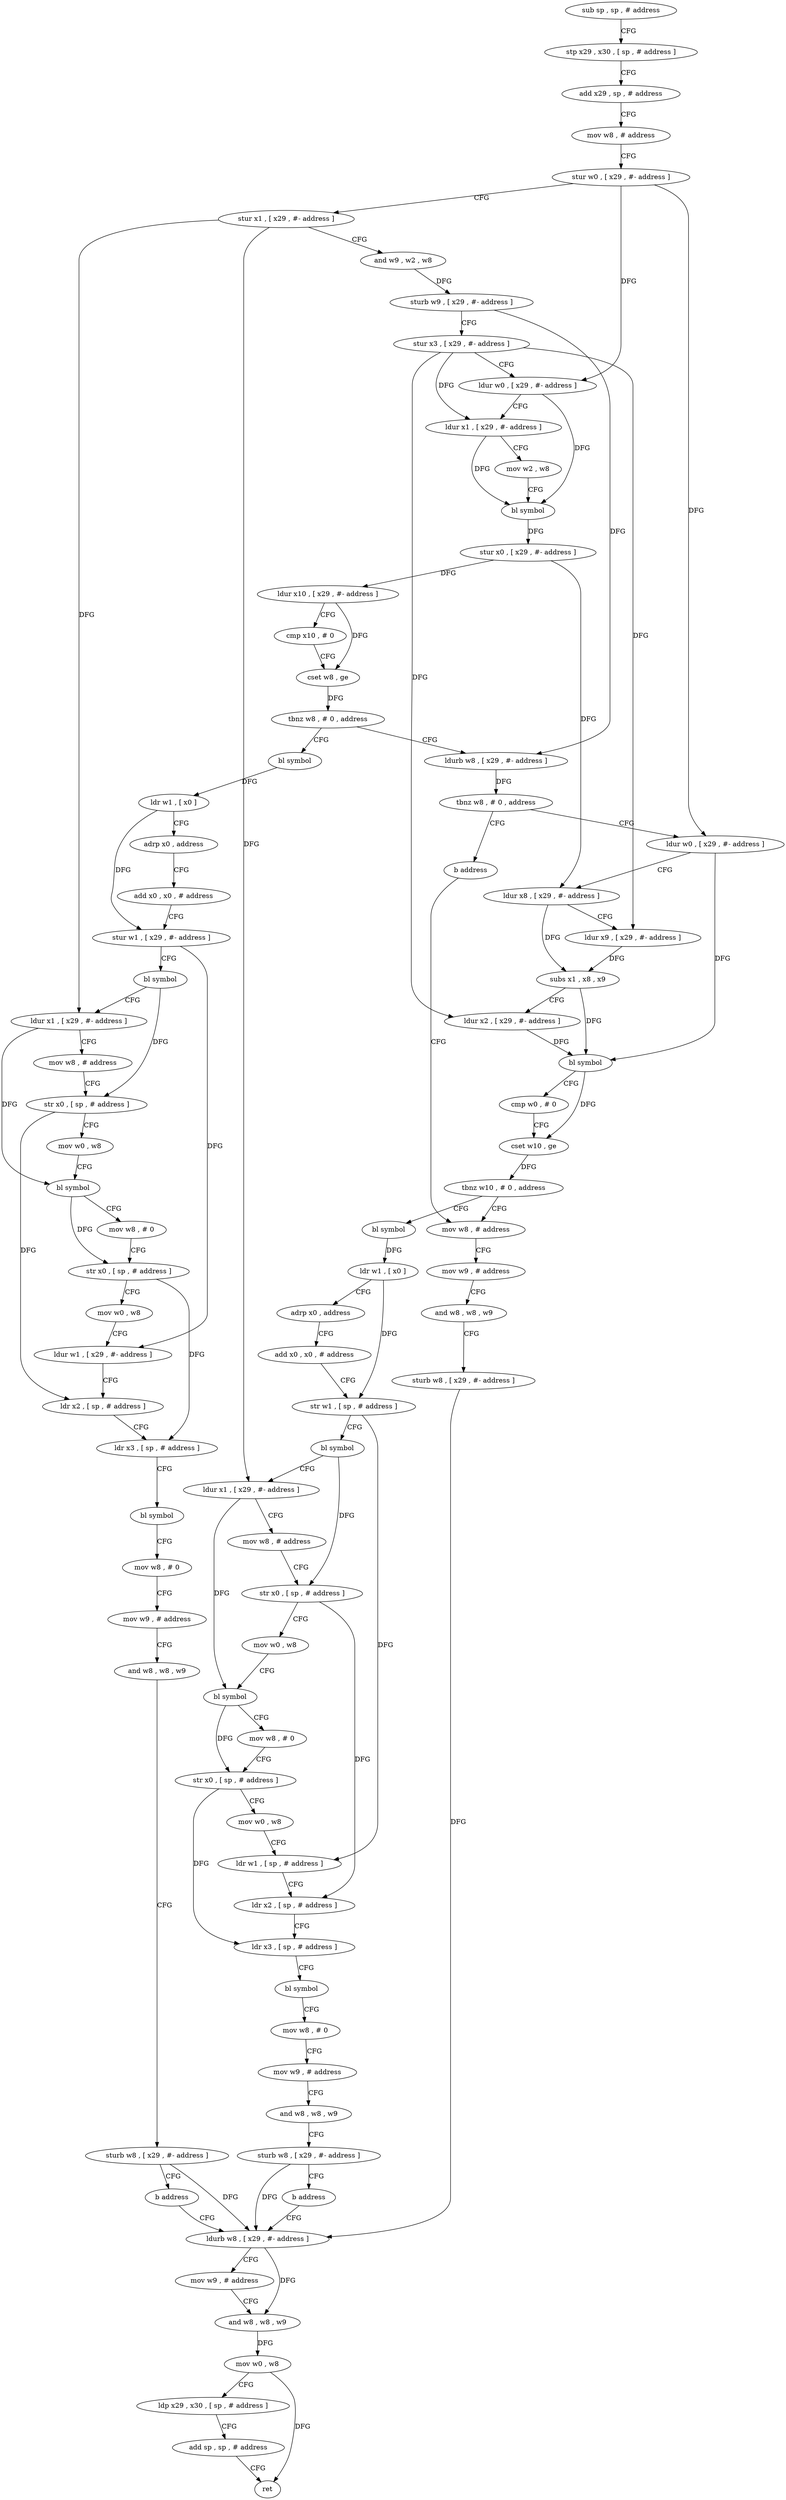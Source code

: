 digraph "func" {
"4242588" [label = "sub sp , sp , # address" ]
"4242592" [label = "stp x29 , x30 , [ sp , # address ]" ]
"4242596" [label = "add x29 , sp , # address" ]
"4242600" [label = "mov w8 , # address" ]
"4242604" [label = "stur w0 , [ x29 , #- address ]" ]
"4242608" [label = "stur x1 , [ x29 , #- address ]" ]
"4242612" [label = "and w9 , w2 , w8" ]
"4242616" [label = "sturb w9 , [ x29 , #- address ]" ]
"4242620" [label = "stur x3 , [ x29 , #- address ]" ]
"4242624" [label = "ldur w0 , [ x29 , #- address ]" ]
"4242628" [label = "ldur x1 , [ x29 , #- address ]" ]
"4242632" [label = "mov w2 , w8" ]
"4242636" [label = "bl symbol" ]
"4242640" [label = "stur x0 , [ x29 , #- address ]" ]
"4242644" [label = "ldur x10 , [ x29 , #- address ]" ]
"4242648" [label = "cmp x10 , # 0" ]
"4242652" [label = "cset w8 , ge" ]
"4242656" [label = "tbnz w8 , # 0 , address" ]
"4242752" [label = "ldurb w8 , [ x29 , #- address ]" ]
"4242660" [label = "bl symbol" ]
"4242756" [label = "tbnz w8 , # 0 , address" ]
"4242764" [label = "ldur w0 , [ x29 , #- address ]" ]
"4242760" [label = "b address" ]
"4242664" [label = "ldr w1 , [ x0 ]" ]
"4242668" [label = "adrp x0 , address" ]
"4242672" [label = "add x0 , x0 , # address" ]
"4242676" [label = "stur w1 , [ x29 , #- address ]" ]
"4242680" [label = "bl symbol" ]
"4242684" [label = "ldur x1 , [ x29 , #- address ]" ]
"4242688" [label = "mov w8 , # address" ]
"4242692" [label = "str x0 , [ sp , # address ]" ]
"4242696" [label = "mov w0 , w8" ]
"4242700" [label = "bl symbol" ]
"4242704" [label = "mov w8 , # 0" ]
"4242708" [label = "str x0 , [ sp , # address ]" ]
"4242712" [label = "mov w0 , w8" ]
"4242716" [label = "ldur w1 , [ x29 , #- address ]" ]
"4242720" [label = "ldr x2 , [ sp , # address ]" ]
"4242724" [label = "ldr x3 , [ sp , # address ]" ]
"4242728" [label = "bl symbol" ]
"4242732" [label = "mov w8 , # 0" ]
"4242736" [label = "mov w9 , # address" ]
"4242740" [label = "and w8 , w8 , w9" ]
"4242744" [label = "sturb w8 , [ x29 , #- address ]" ]
"4242748" [label = "b address" ]
"4242908" [label = "ldurb w8 , [ x29 , #- address ]" ]
"4242768" [label = "ldur x8 , [ x29 , #- address ]" ]
"4242772" [label = "ldur x9 , [ x29 , #- address ]" ]
"4242776" [label = "subs x1 , x8 , x9" ]
"4242780" [label = "ldur x2 , [ x29 , #- address ]" ]
"4242784" [label = "bl symbol" ]
"4242788" [label = "cmp w0 , # 0" ]
"4242792" [label = "cset w10 , ge" ]
"4242796" [label = "tbnz w10 , # 0 , address" ]
"4242892" [label = "mov w8 , # address" ]
"4242800" [label = "bl symbol" ]
"4242912" [label = "mov w9 , # address" ]
"4242916" [label = "and w8 , w8 , w9" ]
"4242920" [label = "mov w0 , w8" ]
"4242924" [label = "ldp x29 , x30 , [ sp , # address ]" ]
"4242928" [label = "add sp , sp , # address" ]
"4242932" [label = "ret" ]
"4242896" [label = "mov w9 , # address" ]
"4242900" [label = "and w8 , w8 , w9" ]
"4242904" [label = "sturb w8 , [ x29 , #- address ]" ]
"4242804" [label = "ldr w1 , [ x0 ]" ]
"4242808" [label = "adrp x0 , address" ]
"4242812" [label = "add x0 , x0 , # address" ]
"4242816" [label = "str w1 , [ sp , # address ]" ]
"4242820" [label = "bl symbol" ]
"4242824" [label = "ldur x1 , [ x29 , #- address ]" ]
"4242828" [label = "mov w8 , # address" ]
"4242832" [label = "str x0 , [ sp , # address ]" ]
"4242836" [label = "mov w0 , w8" ]
"4242840" [label = "bl symbol" ]
"4242844" [label = "mov w8 , # 0" ]
"4242848" [label = "str x0 , [ sp , # address ]" ]
"4242852" [label = "mov w0 , w8" ]
"4242856" [label = "ldr w1 , [ sp , # address ]" ]
"4242860" [label = "ldr x2 , [ sp , # address ]" ]
"4242864" [label = "ldr x3 , [ sp , # address ]" ]
"4242868" [label = "bl symbol" ]
"4242872" [label = "mov w8 , # 0" ]
"4242876" [label = "mov w9 , # address" ]
"4242880" [label = "and w8 , w8 , w9" ]
"4242884" [label = "sturb w8 , [ x29 , #- address ]" ]
"4242888" [label = "b address" ]
"4242588" -> "4242592" [ label = "CFG" ]
"4242592" -> "4242596" [ label = "CFG" ]
"4242596" -> "4242600" [ label = "CFG" ]
"4242600" -> "4242604" [ label = "CFG" ]
"4242604" -> "4242608" [ label = "CFG" ]
"4242604" -> "4242624" [ label = "DFG" ]
"4242604" -> "4242764" [ label = "DFG" ]
"4242608" -> "4242612" [ label = "CFG" ]
"4242608" -> "4242684" [ label = "DFG" ]
"4242608" -> "4242824" [ label = "DFG" ]
"4242612" -> "4242616" [ label = "DFG" ]
"4242616" -> "4242620" [ label = "CFG" ]
"4242616" -> "4242752" [ label = "DFG" ]
"4242620" -> "4242624" [ label = "CFG" ]
"4242620" -> "4242628" [ label = "DFG" ]
"4242620" -> "4242772" [ label = "DFG" ]
"4242620" -> "4242780" [ label = "DFG" ]
"4242624" -> "4242628" [ label = "CFG" ]
"4242624" -> "4242636" [ label = "DFG" ]
"4242628" -> "4242632" [ label = "CFG" ]
"4242628" -> "4242636" [ label = "DFG" ]
"4242632" -> "4242636" [ label = "CFG" ]
"4242636" -> "4242640" [ label = "DFG" ]
"4242640" -> "4242644" [ label = "DFG" ]
"4242640" -> "4242768" [ label = "DFG" ]
"4242644" -> "4242648" [ label = "CFG" ]
"4242644" -> "4242652" [ label = "DFG" ]
"4242648" -> "4242652" [ label = "CFG" ]
"4242652" -> "4242656" [ label = "DFG" ]
"4242656" -> "4242752" [ label = "CFG" ]
"4242656" -> "4242660" [ label = "CFG" ]
"4242752" -> "4242756" [ label = "DFG" ]
"4242660" -> "4242664" [ label = "DFG" ]
"4242756" -> "4242764" [ label = "CFG" ]
"4242756" -> "4242760" [ label = "CFG" ]
"4242764" -> "4242768" [ label = "CFG" ]
"4242764" -> "4242784" [ label = "DFG" ]
"4242760" -> "4242892" [ label = "CFG" ]
"4242664" -> "4242668" [ label = "CFG" ]
"4242664" -> "4242676" [ label = "DFG" ]
"4242668" -> "4242672" [ label = "CFG" ]
"4242672" -> "4242676" [ label = "CFG" ]
"4242676" -> "4242680" [ label = "CFG" ]
"4242676" -> "4242716" [ label = "DFG" ]
"4242680" -> "4242684" [ label = "CFG" ]
"4242680" -> "4242692" [ label = "DFG" ]
"4242684" -> "4242688" [ label = "CFG" ]
"4242684" -> "4242700" [ label = "DFG" ]
"4242688" -> "4242692" [ label = "CFG" ]
"4242692" -> "4242696" [ label = "CFG" ]
"4242692" -> "4242720" [ label = "DFG" ]
"4242696" -> "4242700" [ label = "CFG" ]
"4242700" -> "4242704" [ label = "CFG" ]
"4242700" -> "4242708" [ label = "DFG" ]
"4242704" -> "4242708" [ label = "CFG" ]
"4242708" -> "4242712" [ label = "CFG" ]
"4242708" -> "4242724" [ label = "DFG" ]
"4242712" -> "4242716" [ label = "CFG" ]
"4242716" -> "4242720" [ label = "CFG" ]
"4242720" -> "4242724" [ label = "CFG" ]
"4242724" -> "4242728" [ label = "CFG" ]
"4242728" -> "4242732" [ label = "CFG" ]
"4242732" -> "4242736" [ label = "CFG" ]
"4242736" -> "4242740" [ label = "CFG" ]
"4242740" -> "4242744" [ label = "CFG" ]
"4242744" -> "4242748" [ label = "CFG" ]
"4242744" -> "4242908" [ label = "DFG" ]
"4242748" -> "4242908" [ label = "CFG" ]
"4242908" -> "4242912" [ label = "CFG" ]
"4242908" -> "4242916" [ label = "DFG" ]
"4242768" -> "4242772" [ label = "CFG" ]
"4242768" -> "4242776" [ label = "DFG" ]
"4242772" -> "4242776" [ label = "DFG" ]
"4242776" -> "4242780" [ label = "CFG" ]
"4242776" -> "4242784" [ label = "DFG" ]
"4242780" -> "4242784" [ label = "DFG" ]
"4242784" -> "4242788" [ label = "CFG" ]
"4242784" -> "4242792" [ label = "DFG" ]
"4242788" -> "4242792" [ label = "CFG" ]
"4242792" -> "4242796" [ label = "DFG" ]
"4242796" -> "4242892" [ label = "CFG" ]
"4242796" -> "4242800" [ label = "CFG" ]
"4242892" -> "4242896" [ label = "CFG" ]
"4242800" -> "4242804" [ label = "DFG" ]
"4242912" -> "4242916" [ label = "CFG" ]
"4242916" -> "4242920" [ label = "DFG" ]
"4242920" -> "4242924" [ label = "CFG" ]
"4242920" -> "4242932" [ label = "DFG" ]
"4242924" -> "4242928" [ label = "CFG" ]
"4242928" -> "4242932" [ label = "CFG" ]
"4242896" -> "4242900" [ label = "CFG" ]
"4242900" -> "4242904" [ label = "CFG" ]
"4242904" -> "4242908" [ label = "DFG" ]
"4242804" -> "4242808" [ label = "CFG" ]
"4242804" -> "4242816" [ label = "DFG" ]
"4242808" -> "4242812" [ label = "CFG" ]
"4242812" -> "4242816" [ label = "CFG" ]
"4242816" -> "4242820" [ label = "CFG" ]
"4242816" -> "4242856" [ label = "DFG" ]
"4242820" -> "4242824" [ label = "CFG" ]
"4242820" -> "4242832" [ label = "DFG" ]
"4242824" -> "4242828" [ label = "CFG" ]
"4242824" -> "4242840" [ label = "DFG" ]
"4242828" -> "4242832" [ label = "CFG" ]
"4242832" -> "4242836" [ label = "CFG" ]
"4242832" -> "4242860" [ label = "DFG" ]
"4242836" -> "4242840" [ label = "CFG" ]
"4242840" -> "4242844" [ label = "CFG" ]
"4242840" -> "4242848" [ label = "DFG" ]
"4242844" -> "4242848" [ label = "CFG" ]
"4242848" -> "4242852" [ label = "CFG" ]
"4242848" -> "4242864" [ label = "DFG" ]
"4242852" -> "4242856" [ label = "CFG" ]
"4242856" -> "4242860" [ label = "CFG" ]
"4242860" -> "4242864" [ label = "CFG" ]
"4242864" -> "4242868" [ label = "CFG" ]
"4242868" -> "4242872" [ label = "CFG" ]
"4242872" -> "4242876" [ label = "CFG" ]
"4242876" -> "4242880" [ label = "CFG" ]
"4242880" -> "4242884" [ label = "CFG" ]
"4242884" -> "4242888" [ label = "CFG" ]
"4242884" -> "4242908" [ label = "DFG" ]
"4242888" -> "4242908" [ label = "CFG" ]
}

